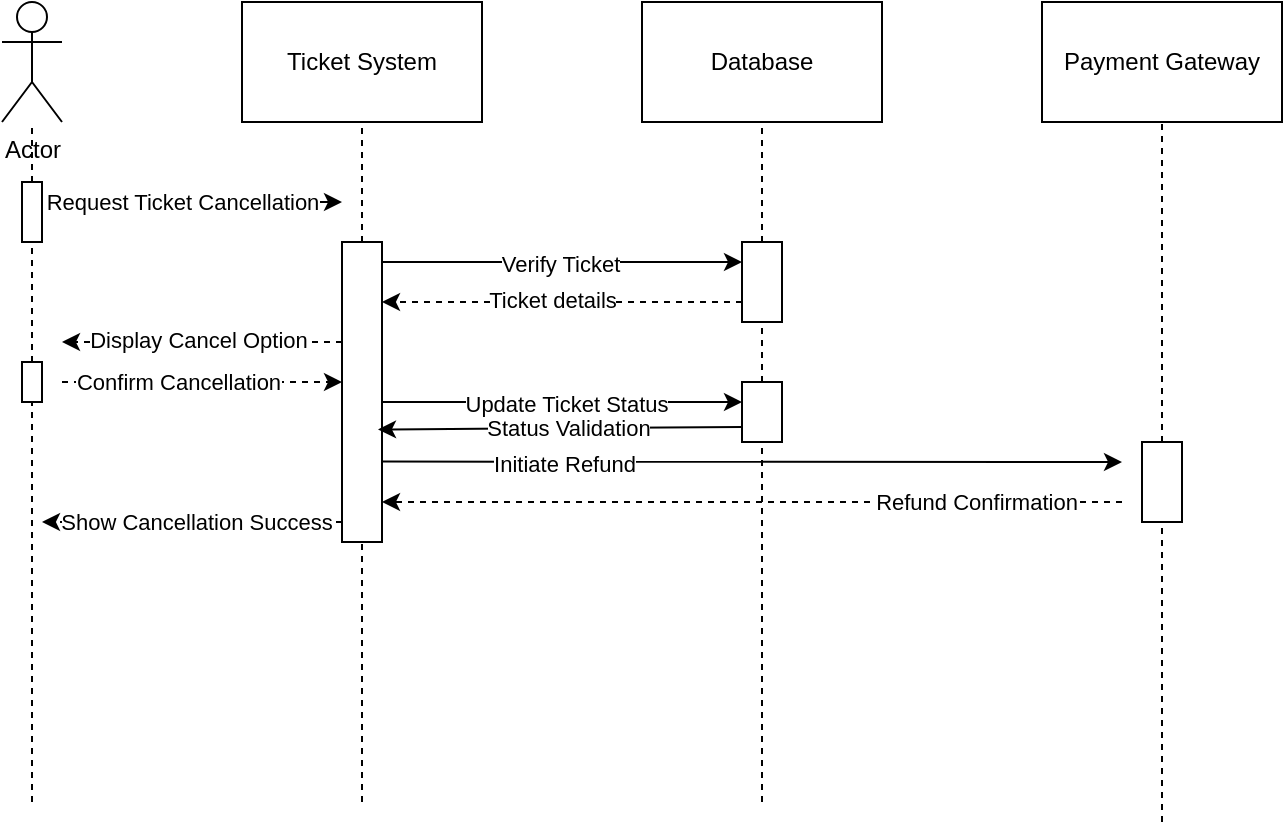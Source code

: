 <mxfile version="26.2.14">
  <diagram name="Page-1" id="Y7r0HjyL2rfWC6uF0ZQW">
    <mxGraphModel dx="826" dy="463" grid="1" gridSize="10" guides="1" tooltips="1" connect="1" arrows="1" fold="1" page="1" pageScale="1" pageWidth="827" pageHeight="1169" math="0" shadow="0">
      <root>
        <mxCell id="0" />
        <mxCell id="1" parent="0" />
        <mxCell id="gBftAmTVAjxSvD_UZC5F-1" value="Database" style="rounded=0;whiteSpace=wrap;html=1;" parent="1" vertex="1">
          <mxGeometry x="400" y="100" width="120" height="60" as="geometry" />
        </mxCell>
        <mxCell id="gBftAmTVAjxSvD_UZC5F-2" value="Ticket System" style="rounded=0;whiteSpace=wrap;html=1;" parent="1" vertex="1">
          <mxGeometry x="200" y="100" width="120" height="60" as="geometry" />
        </mxCell>
        <mxCell id="gBftAmTVAjxSvD_UZC5F-3" value="Payment Gateway" style="rounded=0;whiteSpace=wrap;html=1;" parent="1" vertex="1">
          <mxGeometry x="600" y="100" width="120" height="60" as="geometry" />
        </mxCell>
        <mxCell id="gBftAmTVAjxSvD_UZC5F-5" value="Actor" style="shape=umlActor;verticalLabelPosition=bottom;verticalAlign=top;html=1;outlineConnect=0;" parent="1" vertex="1">
          <mxGeometry x="80" y="100" width="30" height="60" as="geometry" />
        </mxCell>
        <mxCell id="gBftAmTVAjxSvD_UZC5F-8" value="" style="endArrow=none;dashed=1;html=1;rounded=0;" parent="1" target="gBftAmTVAjxSvD_UZC5F-5" edge="1" source="gBftAmTVAjxSvD_UZC5F-13">
          <mxGeometry width="50" height="50" relative="1" as="geometry">
            <mxPoint x="95" y="500" as="sourcePoint" />
            <mxPoint x="400" y="200" as="targetPoint" />
          </mxGeometry>
        </mxCell>
        <mxCell id="gBftAmTVAjxSvD_UZC5F-9" value="" style="endArrow=none;dashed=1;html=1;rounded=0;" parent="1" target="gBftAmTVAjxSvD_UZC5F-2" edge="1" source="j2CTzGpjy_Nfx28Legro-20">
          <mxGeometry width="50" height="50" relative="1" as="geometry">
            <mxPoint x="260" y="500" as="sourcePoint" />
            <mxPoint x="400" y="200" as="targetPoint" />
          </mxGeometry>
        </mxCell>
        <mxCell id="gBftAmTVAjxSvD_UZC5F-10" value="" style="endArrow=none;dashed=1;html=1;rounded=0;" parent="1" target="gBftAmTVAjxSvD_UZC5F-1" edge="1" source="j2CTzGpjy_Nfx28Legro-22">
          <mxGeometry width="50" height="50" relative="1" as="geometry">
            <mxPoint x="460" y="500" as="sourcePoint" />
            <mxPoint x="400" y="200" as="targetPoint" />
          </mxGeometry>
        </mxCell>
        <mxCell id="gBftAmTVAjxSvD_UZC5F-11" value="" style="endArrow=none;dashed=1;html=1;rounded=0;" parent="1" target="gBftAmTVAjxSvD_UZC5F-3" edge="1" source="j2CTzGpjy_Nfx28Legro-26">
          <mxGeometry width="50" height="50" relative="1" as="geometry">
            <mxPoint x="660" y="510" as="sourcePoint" />
            <mxPoint x="685" y="200" as="targetPoint" />
          </mxGeometry>
        </mxCell>
        <mxCell id="gBftAmTVAjxSvD_UZC5F-12" value="" style="endArrow=classic;html=1;rounded=0;" parent="1" edge="1">
          <mxGeometry width="50" height="50" relative="1" as="geometry">
            <mxPoint x="110" y="200" as="sourcePoint" />
            <mxPoint x="250" y="200" as="targetPoint" />
          </mxGeometry>
        </mxCell>
        <mxCell id="j2CTzGpjy_Nfx28Legro-2" value="Request Ticket Cancellation" style="edgeLabel;html=1;align=center;verticalAlign=middle;resizable=0;points=[];" vertex="1" connectable="0" parent="gBftAmTVAjxSvD_UZC5F-12">
          <mxGeometry x="0.057" relative="1" as="geometry">
            <mxPoint x="-14" as="offset" />
          </mxGeometry>
        </mxCell>
        <mxCell id="j2CTzGpjy_Nfx28Legro-1" value="" style="endArrow=none;dashed=1;html=1;rounded=0;" edge="1" parent="1" source="j2CTzGpjy_Nfx28Legro-24" target="gBftAmTVAjxSvD_UZC5F-13">
          <mxGeometry width="50" height="50" relative="1" as="geometry">
            <mxPoint x="95" y="500" as="sourcePoint" />
            <mxPoint x="95" y="160" as="targetPoint" />
          </mxGeometry>
        </mxCell>
        <mxCell id="gBftAmTVAjxSvD_UZC5F-13" value="" style="rounded=0;whiteSpace=wrap;html=1;" parent="1" vertex="1">
          <mxGeometry x="90" y="190" width="10" height="30" as="geometry" />
        </mxCell>
        <mxCell id="j2CTzGpjy_Nfx28Legro-3" value="" style="endArrow=classic;html=1;rounded=0;" edge="1" parent="1">
          <mxGeometry width="50" height="50" relative="1" as="geometry">
            <mxPoint x="270" y="230" as="sourcePoint" />
            <mxPoint x="450" y="230" as="targetPoint" />
            <Array as="points">
              <mxPoint x="360" y="230" />
            </Array>
          </mxGeometry>
        </mxCell>
        <mxCell id="j2CTzGpjy_Nfx28Legro-4" value="Verify Ticket" style="edgeLabel;html=1;align=center;verticalAlign=middle;resizable=0;points=[];" vertex="1" connectable="0" parent="j2CTzGpjy_Nfx28Legro-3">
          <mxGeometry x="-0.018" y="-1" relative="1" as="geometry">
            <mxPoint as="offset" />
          </mxGeometry>
        </mxCell>
        <mxCell id="j2CTzGpjy_Nfx28Legro-5" value="" style="endArrow=classic;html=1;rounded=0;strokeColor=default;dashed=1;" edge="1" parent="1">
          <mxGeometry width="50" height="50" relative="1" as="geometry">
            <mxPoint x="450" y="250" as="sourcePoint" />
            <mxPoint x="270" y="250" as="targetPoint" />
          </mxGeometry>
        </mxCell>
        <mxCell id="j2CTzGpjy_Nfx28Legro-6" value="Ticket details" style="edgeLabel;html=1;align=center;verticalAlign=middle;resizable=0;points=[];" vertex="1" connectable="0" parent="j2CTzGpjy_Nfx28Legro-5">
          <mxGeometry x="0.063" y="-1" relative="1" as="geometry">
            <mxPoint as="offset" />
          </mxGeometry>
        </mxCell>
        <mxCell id="j2CTzGpjy_Nfx28Legro-8" value="" style="endArrow=classic;html=1;rounded=0;dashed=1;" edge="1" parent="1">
          <mxGeometry width="50" height="50" relative="1" as="geometry">
            <mxPoint x="250" y="270" as="sourcePoint" />
            <mxPoint x="110" y="270" as="targetPoint" />
          </mxGeometry>
        </mxCell>
        <mxCell id="j2CTzGpjy_Nfx28Legro-9" value="Display Cancel Option" style="edgeLabel;html=1;align=center;verticalAlign=middle;resizable=0;points=[];" vertex="1" connectable="0" parent="j2CTzGpjy_Nfx28Legro-8">
          <mxGeometry x="0.026" y="-1" relative="1" as="geometry">
            <mxPoint as="offset" />
          </mxGeometry>
        </mxCell>
        <mxCell id="j2CTzGpjy_Nfx28Legro-10" value="" style="endArrow=classic;html=1;rounded=0;dashed=1;" edge="1" parent="1">
          <mxGeometry width="50" height="50" relative="1" as="geometry">
            <mxPoint x="110" y="290" as="sourcePoint" />
            <mxPoint x="250" y="290" as="targetPoint" />
          </mxGeometry>
        </mxCell>
        <mxCell id="j2CTzGpjy_Nfx28Legro-11" value="Confirm Cancellation" style="edgeLabel;html=1;align=center;verticalAlign=middle;resizable=0;points=[];" vertex="1" connectable="0" parent="j2CTzGpjy_Nfx28Legro-10">
          <mxGeometry x="-0.169" relative="1" as="geometry">
            <mxPoint as="offset" />
          </mxGeometry>
        </mxCell>
        <mxCell id="j2CTzGpjy_Nfx28Legro-12" value="" style="endArrow=classic;html=1;rounded=0;" edge="1" parent="1">
          <mxGeometry width="50" height="50" relative="1" as="geometry">
            <mxPoint x="270" y="300" as="sourcePoint" />
            <mxPoint x="450" y="300" as="targetPoint" />
          </mxGeometry>
        </mxCell>
        <mxCell id="j2CTzGpjy_Nfx28Legro-13" value="Update Ticket Status" style="edgeLabel;html=1;align=center;verticalAlign=middle;resizable=0;points=[];" vertex="1" connectable="0" parent="j2CTzGpjy_Nfx28Legro-12">
          <mxGeometry x="0.022" y="-1" relative="1" as="geometry">
            <mxPoint as="offset" />
          </mxGeometry>
        </mxCell>
        <mxCell id="j2CTzGpjy_Nfx28Legro-14" value="" style="endArrow=classic;html=1;rounded=0;" edge="1" parent="1">
          <mxGeometry width="50" height="50" relative="1" as="geometry">
            <mxPoint x="270" y="329.8" as="sourcePoint" />
            <mxPoint x="640" y="330" as="targetPoint" />
          </mxGeometry>
        </mxCell>
        <mxCell id="j2CTzGpjy_Nfx28Legro-15" value="Initiate Refund" style="edgeLabel;html=1;align=center;verticalAlign=middle;resizable=0;points=[];" vertex="1" connectable="0" parent="j2CTzGpjy_Nfx28Legro-14">
          <mxGeometry x="-0.56" y="-1" relative="1" as="geometry">
            <mxPoint x="9" as="offset" />
          </mxGeometry>
        </mxCell>
        <mxCell id="j2CTzGpjy_Nfx28Legro-16" value="" style="endArrow=classic;html=1;rounded=0;dashed=1;" edge="1" parent="1">
          <mxGeometry width="50" height="50" relative="1" as="geometry">
            <mxPoint x="640" y="350" as="sourcePoint" />
            <mxPoint x="270" y="350" as="targetPoint" />
          </mxGeometry>
        </mxCell>
        <mxCell id="j2CTzGpjy_Nfx28Legro-17" value="Refund Confirmation" style="edgeLabel;html=1;align=center;verticalAlign=middle;resizable=0;points=[];" vertex="1" connectable="0" parent="j2CTzGpjy_Nfx28Legro-16">
          <mxGeometry x="-0.604" relative="1" as="geometry">
            <mxPoint as="offset" />
          </mxGeometry>
        </mxCell>
        <mxCell id="j2CTzGpjy_Nfx28Legro-18" value="" style="endArrow=classic;html=1;rounded=0;dashed=1;" edge="1" parent="1">
          <mxGeometry width="50" height="50" relative="1" as="geometry">
            <mxPoint x="250" y="360" as="sourcePoint" />
            <mxPoint x="100" y="360" as="targetPoint" />
          </mxGeometry>
        </mxCell>
        <mxCell id="j2CTzGpjy_Nfx28Legro-19" value="Show Cancellation Success" style="edgeLabel;html=1;align=center;verticalAlign=middle;resizable=0;points=[];" vertex="1" connectable="0" parent="j2CTzGpjy_Nfx28Legro-18">
          <mxGeometry x="-0.027" relative="1" as="geometry">
            <mxPoint as="offset" />
          </mxGeometry>
        </mxCell>
        <mxCell id="j2CTzGpjy_Nfx28Legro-21" value="" style="endArrow=none;dashed=1;html=1;rounded=0;" edge="1" parent="1" target="j2CTzGpjy_Nfx28Legro-20">
          <mxGeometry width="50" height="50" relative="1" as="geometry">
            <mxPoint x="260" y="500" as="sourcePoint" />
            <mxPoint x="260" y="160" as="targetPoint" />
          </mxGeometry>
        </mxCell>
        <mxCell id="j2CTzGpjy_Nfx28Legro-20" value="" style="rounded=0;whiteSpace=wrap;html=1;" vertex="1" parent="1">
          <mxGeometry x="250" y="220" width="20" height="150" as="geometry" />
        </mxCell>
        <mxCell id="j2CTzGpjy_Nfx28Legro-23" value="" style="endArrow=none;dashed=1;html=1;rounded=0;" edge="1" parent="1" source="j2CTzGpjy_Nfx28Legro-28" target="j2CTzGpjy_Nfx28Legro-22">
          <mxGeometry width="50" height="50" relative="1" as="geometry">
            <mxPoint x="460" y="500" as="sourcePoint" />
            <mxPoint x="460" y="160" as="targetPoint" />
          </mxGeometry>
        </mxCell>
        <mxCell id="j2CTzGpjy_Nfx28Legro-22" value="" style="rounded=0;whiteSpace=wrap;html=1;" vertex="1" parent="1">
          <mxGeometry x="450" y="220" width="20" height="40" as="geometry" />
        </mxCell>
        <mxCell id="j2CTzGpjy_Nfx28Legro-25" value="" style="endArrow=none;dashed=1;html=1;rounded=0;" edge="1" parent="1" target="j2CTzGpjy_Nfx28Legro-24">
          <mxGeometry width="50" height="50" relative="1" as="geometry">
            <mxPoint x="95" y="500" as="sourcePoint" />
            <mxPoint x="95" y="220" as="targetPoint" />
          </mxGeometry>
        </mxCell>
        <mxCell id="j2CTzGpjy_Nfx28Legro-24" value="" style="rounded=0;whiteSpace=wrap;html=1;" vertex="1" parent="1">
          <mxGeometry x="90" y="280" width="10" height="20" as="geometry" />
        </mxCell>
        <mxCell id="j2CTzGpjy_Nfx28Legro-27" value="" style="endArrow=none;dashed=1;html=1;rounded=0;" edge="1" parent="1" target="j2CTzGpjy_Nfx28Legro-26">
          <mxGeometry width="50" height="50" relative="1" as="geometry">
            <mxPoint x="660" y="510" as="sourcePoint" />
            <mxPoint x="660" y="160" as="targetPoint" />
          </mxGeometry>
        </mxCell>
        <mxCell id="j2CTzGpjy_Nfx28Legro-26" value="" style="rounded=0;whiteSpace=wrap;html=1;" vertex="1" parent="1">
          <mxGeometry x="650" y="320" width="20" height="40" as="geometry" />
        </mxCell>
        <mxCell id="j2CTzGpjy_Nfx28Legro-29" value="" style="endArrow=none;dashed=1;html=1;rounded=0;" edge="1" parent="1" target="j2CTzGpjy_Nfx28Legro-28">
          <mxGeometry width="50" height="50" relative="1" as="geometry">
            <mxPoint x="460" y="500" as="sourcePoint" />
            <mxPoint x="460" y="260" as="targetPoint" />
          </mxGeometry>
        </mxCell>
        <mxCell id="j2CTzGpjy_Nfx28Legro-28" value="" style="rounded=0;whiteSpace=wrap;html=1;" vertex="1" parent="1">
          <mxGeometry x="450" y="290" width="20" height="30" as="geometry" />
        </mxCell>
        <mxCell id="j2CTzGpjy_Nfx28Legro-31" value="" style="endArrow=classic;html=1;rounded=0;entryX=0.9;entryY=0.625;entryDx=0;entryDy=0;entryPerimeter=0;exitX=0;exitY=0.75;exitDx=0;exitDy=0;" edge="1" parent="1" source="j2CTzGpjy_Nfx28Legro-28" target="j2CTzGpjy_Nfx28Legro-20">
          <mxGeometry width="50" height="50" relative="1" as="geometry">
            <mxPoint x="360" y="360" as="sourcePoint" />
            <mxPoint x="410" y="310" as="targetPoint" />
          </mxGeometry>
        </mxCell>
        <mxCell id="j2CTzGpjy_Nfx28Legro-32" value="Status Validation" style="edgeLabel;html=1;align=center;verticalAlign=middle;resizable=0;points=[];" vertex="1" connectable="0" parent="j2CTzGpjy_Nfx28Legro-31">
          <mxGeometry x="-0.046" relative="1" as="geometry">
            <mxPoint as="offset" />
          </mxGeometry>
        </mxCell>
      </root>
    </mxGraphModel>
  </diagram>
</mxfile>
